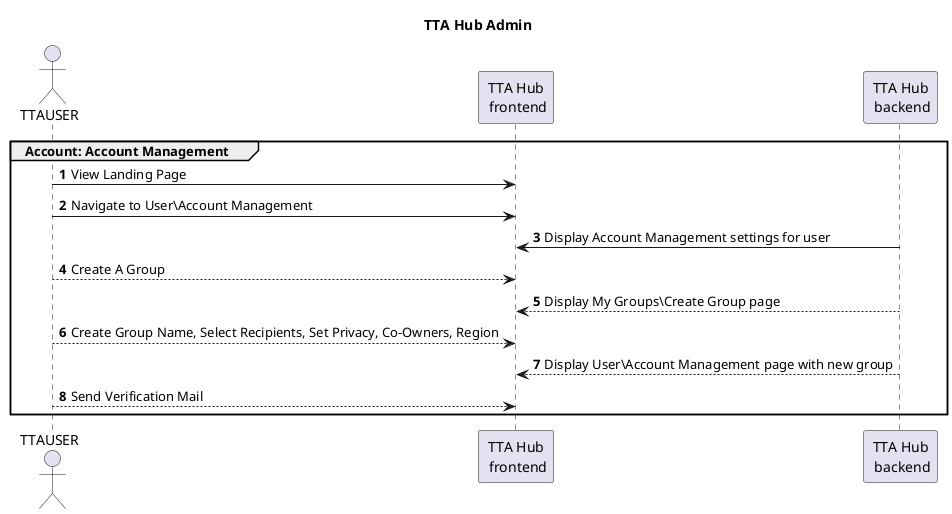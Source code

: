 @startuml

title "TTA Hub Admin"

actor TTAUSER as TU
participant "TTA Hub\n frontend" as FRONTEND
participant "TTA Hub\n backend" as BACKEND

group Account: Account Management
    autonumber 1
    TU -> FRONTEND : View Landing Page
    TU -> FRONTEND : Navigate to User\Account Management
    FRONTEND <- BACKEND : Display Account Management settings for user
    TU --> FRONTEND : Create A Group
    FRONTEND <-- BACKEND : Display My Groups\Create Group page
    TU --> FRONTEND : Create Group Name, Select Recipients, Set Privacy, Co-Owners, Region
    FRONTEND <-- BACKEND : Display User\Account Management page with new group
    TU --> FRONTEND : Send Verification Mail
end

@enduml